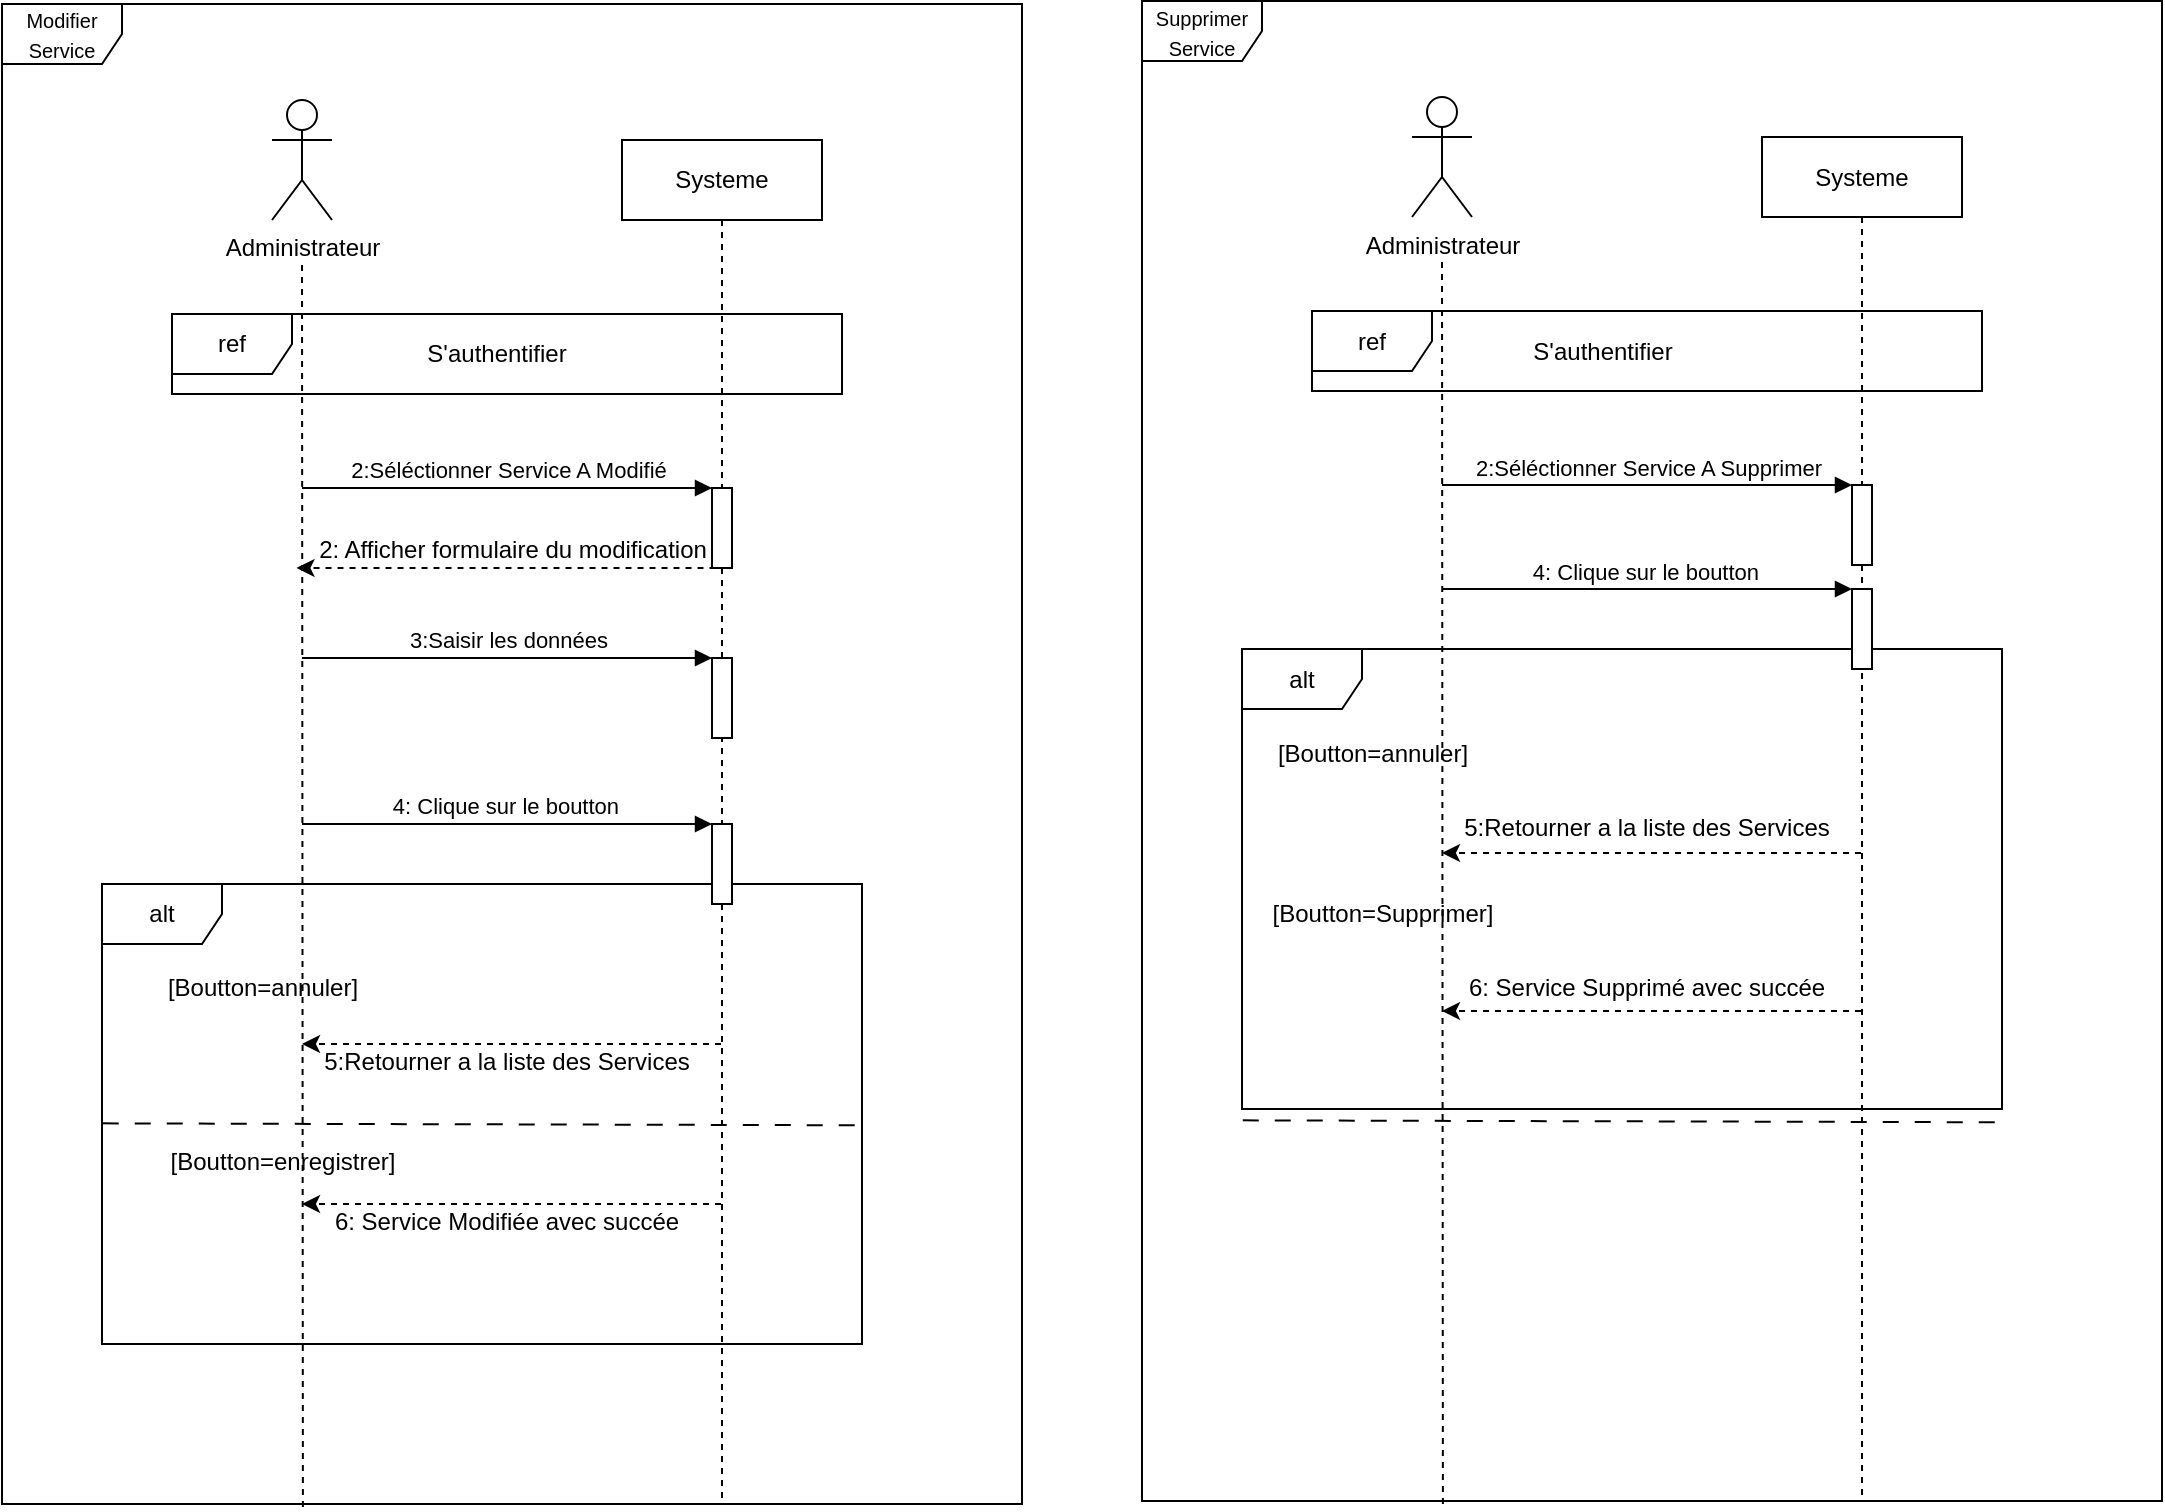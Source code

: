 <mxfile version="26.2.14">
  <diagram name="Page-1" id="2YBvvXClWsGukQMizWep">
    <mxGraphModel dx="2316" dy="1249" grid="1" gridSize="10" guides="1" tooltips="1" connect="1" arrows="1" fold="1" page="1" pageScale="1" pageWidth="850" pageHeight="1100" math="0" shadow="0">
      <root>
        <mxCell id="0" />
        <mxCell id="1" parent="0" />
        <mxCell id="g9K7Qb3Tuhr6ynHx5TsD-39" value="Systeme" style="shape=umlLifeline;perimeter=lifelinePerimeter;whiteSpace=wrap;html=1;container=0;dropTarget=0;collapsible=0;recursiveResize=0;outlineConnect=0;portConstraint=eastwest;newEdgeStyle={&quot;edgeStyle&quot;:&quot;elbowEdgeStyle&quot;,&quot;elbow&quot;:&quot;vertical&quot;,&quot;curved&quot;:0,&quot;rounded&quot;:0};" vertex="1" parent="1">
          <mxGeometry x="740" y="268" width="100" height="682" as="geometry" />
        </mxCell>
        <mxCell id="g9K7Qb3Tuhr6ynHx5TsD-40" value="" style="html=1;points=[];perimeter=orthogonalPerimeter;outlineConnect=0;targetShapes=umlLifeline;portConstraint=eastwest;newEdgeStyle={&quot;edgeStyle&quot;:&quot;elbowEdgeStyle&quot;,&quot;elbow&quot;:&quot;vertical&quot;,&quot;curved&quot;:0,&quot;rounded&quot;:0};" vertex="1" parent="g9K7Qb3Tuhr6ynHx5TsD-39">
          <mxGeometry x="45" y="259" width="10" height="40" as="geometry" />
        </mxCell>
        <mxCell id="g9K7Qb3Tuhr6ynHx5TsD-41" value="3:Saisir les données" style="html=1;verticalAlign=bottom;endArrow=block;edgeStyle=elbowEdgeStyle;elbow=vertical;curved=0;rounded=0;" edge="1" parent="1" target="g9K7Qb3Tuhr6ynHx5TsD-40">
          <mxGeometry relative="1" as="geometry">
            <mxPoint x="580" y="527" as="sourcePoint" />
            <Array as="points">
              <mxPoint x="695" y="527" />
            </Array>
            <mxPoint x="780" y="527" as="targetPoint" />
          </mxGeometry>
        </mxCell>
        <mxCell id="g9K7Qb3Tuhr6ynHx5TsD-42" value="Administrateur" style="shape=umlActor;verticalLabelPosition=bottom;verticalAlign=top;html=1;outlineConnect=0;" vertex="1" parent="1">
          <mxGeometry x="565" y="248" width="30" height="60" as="geometry" />
        </mxCell>
        <mxCell id="g9K7Qb3Tuhr6ynHx5TsD-43" value="" style="endArrow=none;dashed=1;html=1;rounded=0;exitX=0.295;exitY=1.002;exitDx=0;exitDy=0;exitPerimeter=0;" edge="1" parent="1" source="g9K7Qb3Tuhr6ynHx5TsD-46">
          <mxGeometry width="50" height="50" relative="1" as="geometry">
            <mxPoint x="580" y="1121.371" as="sourcePoint" />
            <mxPoint x="580" y="328" as="targetPoint" />
          </mxGeometry>
        </mxCell>
        <mxCell id="g9K7Qb3Tuhr6ynHx5TsD-44" value="ref" style="shape=umlFrame;whiteSpace=wrap;html=1;pointerEvents=0;movable=1;resizable=1;rotatable=1;deletable=1;editable=1;locked=0;connectable=1;" vertex="1" parent="1">
          <mxGeometry x="515" y="355" width="335" height="40" as="geometry" />
        </mxCell>
        <mxCell id="g9K7Qb3Tuhr6ynHx5TsD-45" value="S&#39;authentifier" style="text;html=1;align=center;verticalAlign=middle;resizable=0;points=[];autosize=1;strokeColor=none;fillColor=none;movable=0;rotatable=0;deletable=0;editable=0;locked=1;connectable=0;" vertex="1" parent="1">
          <mxGeometry x="632" y="360" width="90" height="30" as="geometry" />
        </mxCell>
        <mxCell id="g9K7Qb3Tuhr6ynHx5TsD-46" value="&lt;font style=&quot;font-size: 10px;&quot;&gt;Modifier Service&lt;/font&gt;" style="shape=umlFrame;whiteSpace=wrap;html=1;pointerEvents=0;" vertex="1" parent="1">
          <mxGeometry x="430" y="200" width="510" height="750" as="geometry" />
        </mxCell>
        <mxCell id="g9K7Qb3Tuhr6ynHx5TsD-47" value="alt" style="shape=umlFrame;whiteSpace=wrap;html=1;pointerEvents=0;" vertex="1" parent="1">
          <mxGeometry x="480" y="640" width="380" height="230" as="geometry" />
        </mxCell>
        <mxCell id="g9K7Qb3Tuhr6ynHx5TsD-48" value="[Boutton=annuler]" style="text;html=1;align=center;verticalAlign=middle;resizable=0;points=[];autosize=1;strokeColor=none;fillColor=none;" vertex="1" parent="1">
          <mxGeometry x="500" y="676.5" width="120" height="30" as="geometry" />
        </mxCell>
        <mxCell id="g9K7Qb3Tuhr6ynHx5TsD-49" value="" style="endArrow=classic;html=1;rounded=0;dashed=1;" edge="1" parent="1">
          <mxGeometry width="50" height="50" relative="1" as="geometry">
            <mxPoint x="789.5" y="720" as="sourcePoint" />
            <mxPoint x="580" y="720" as="targetPoint" />
          </mxGeometry>
        </mxCell>
        <mxCell id="g9K7Qb3Tuhr6ynHx5TsD-50" value="5:Retourner a la liste des Services" style="text;html=1;align=center;verticalAlign=middle;resizable=0;points=[];autosize=1;strokeColor=none;fillColor=none;" vertex="1" parent="1">
          <mxGeometry x="577" y="714" width="210" height="30" as="geometry" />
        </mxCell>
        <mxCell id="g9K7Qb3Tuhr6ynHx5TsD-51" value="" style="endArrow=none;dashed=1;html=1;rounded=0;exitX=0.001;exitY=0.416;exitDx=0;exitDy=0;exitPerimeter=0;entryX=1.005;entryY=0.418;entryDx=0;entryDy=0;entryPerimeter=0;dashPattern=8 8;" edge="1" parent="1">
          <mxGeometry width="50" height="50" relative="1" as="geometry">
            <mxPoint x="480.38" y="759.68" as="sourcePoint" />
            <mxPoint x="861.9" y="760.64" as="targetPoint" />
          </mxGeometry>
        </mxCell>
        <mxCell id="g9K7Qb3Tuhr6ynHx5TsD-52" value="" style="html=1;points=[];perimeter=orthogonalPerimeter;outlineConnect=0;targetShapes=umlLifeline;portConstraint=eastwest;newEdgeStyle={&quot;edgeStyle&quot;:&quot;elbowEdgeStyle&quot;,&quot;elbow&quot;:&quot;vertical&quot;,&quot;curved&quot;:0,&quot;rounded&quot;:0};" vertex="1" parent="1">
          <mxGeometry x="785" y="442" width="10" height="40" as="geometry" />
        </mxCell>
        <mxCell id="g9K7Qb3Tuhr6ynHx5TsD-53" value="2:Séléctionner Service A Modifié" style="html=1;verticalAlign=bottom;endArrow=block;edgeStyle=elbowEdgeStyle;elbow=vertical;curved=0;rounded=0;" edge="1" parent="1" target="g9K7Qb3Tuhr6ynHx5TsD-52">
          <mxGeometry relative="1" as="geometry">
            <mxPoint x="580" y="442" as="sourcePoint" />
            <Array as="points">
              <mxPoint x="695" y="442" />
            </Array>
            <mxPoint x="780" y="442" as="targetPoint" />
          </mxGeometry>
        </mxCell>
        <mxCell id="g9K7Qb3Tuhr6ynHx5TsD-54" value="" style="endArrow=classic;html=1;rounded=0;dashed=1;" edge="1" parent="1">
          <mxGeometry width="50" height="50" relative="1" as="geometry">
            <mxPoint x="786.75" y="482" as="sourcePoint" />
            <mxPoint x="577.25" y="482" as="targetPoint" />
          </mxGeometry>
        </mxCell>
        <mxCell id="g9K7Qb3Tuhr6ynHx5TsD-55" value="2: Afficher formulaire du modification" style="text;html=1;align=center;verticalAlign=middle;resizable=0;points=[];autosize=1;strokeColor=none;fillColor=none;" vertex="1" parent="1">
          <mxGeometry x="575" y="458" width="220" height="30" as="geometry" />
        </mxCell>
        <mxCell id="g9K7Qb3Tuhr6ynHx5TsD-56" value="" style="html=1;points=[];perimeter=orthogonalPerimeter;outlineConnect=0;targetShapes=umlLifeline;portConstraint=eastwest;newEdgeStyle={&quot;edgeStyle&quot;:&quot;elbowEdgeStyle&quot;,&quot;elbow&quot;:&quot;vertical&quot;,&quot;curved&quot;:0,&quot;rounded&quot;:0};" vertex="1" parent="1">
          <mxGeometry x="785" y="610" width="10" height="40" as="geometry" />
        </mxCell>
        <mxCell id="g9K7Qb3Tuhr6ynHx5TsD-57" value="4: Clique sur le boutton&amp;nbsp;" style="html=1;verticalAlign=bottom;endArrow=block;edgeStyle=elbowEdgeStyle;elbow=vertical;curved=0;rounded=0;" edge="1" parent="1" target="g9K7Qb3Tuhr6ynHx5TsD-56">
          <mxGeometry relative="1" as="geometry">
            <mxPoint x="580" y="610" as="sourcePoint" />
            <Array as="points">
              <mxPoint x="695" y="610" />
            </Array>
            <mxPoint x="780" y="610" as="targetPoint" />
          </mxGeometry>
        </mxCell>
        <mxCell id="g9K7Qb3Tuhr6ynHx5TsD-58" value="[Boutton=enregistrer]" style="text;html=1;align=center;verticalAlign=middle;resizable=0;points=[];autosize=1;strokeColor=none;fillColor=none;" vertex="1" parent="1">
          <mxGeometry x="500" y="764" width="140" height="30" as="geometry" />
        </mxCell>
        <mxCell id="g9K7Qb3Tuhr6ynHx5TsD-59" value="" style="endArrow=classic;html=1;rounded=0;dashed=1;" edge="1" parent="1">
          <mxGeometry width="50" height="50" relative="1" as="geometry">
            <mxPoint x="789.5" y="800" as="sourcePoint" />
            <mxPoint x="580" y="800" as="targetPoint" />
          </mxGeometry>
        </mxCell>
        <mxCell id="g9K7Qb3Tuhr6ynHx5TsD-60" value="6: Service Modifiée avec succée" style="text;html=1;align=center;verticalAlign=middle;resizable=0;points=[];autosize=1;strokeColor=none;fillColor=none;" vertex="1" parent="1">
          <mxGeometry x="582" y="794" width="200" height="30" as="geometry" />
        </mxCell>
        <mxCell id="g9K7Qb3Tuhr6ynHx5TsD-61" value="Systeme" style="shape=umlLifeline;perimeter=lifelinePerimeter;whiteSpace=wrap;html=1;container=0;dropTarget=0;collapsible=0;recursiveResize=0;outlineConnect=0;portConstraint=eastwest;newEdgeStyle={&quot;edgeStyle&quot;:&quot;elbowEdgeStyle&quot;,&quot;elbow&quot;:&quot;vertical&quot;,&quot;curved&quot;:0,&quot;rounded&quot;:0};" vertex="1" parent="1">
          <mxGeometry x="1310" y="266.5" width="100" height="682" as="geometry" />
        </mxCell>
        <mxCell id="g9K7Qb3Tuhr6ynHx5TsD-64" value="Administrateur" style="shape=umlActor;verticalLabelPosition=bottom;verticalAlign=top;html=1;outlineConnect=0;" vertex="1" parent="1">
          <mxGeometry x="1135" y="246.5" width="30" height="60" as="geometry" />
        </mxCell>
        <mxCell id="g9K7Qb3Tuhr6ynHx5TsD-65" value="" style="endArrow=none;dashed=1;html=1;rounded=0;exitX=0.295;exitY=1.002;exitDx=0;exitDy=0;exitPerimeter=0;" edge="1" parent="1" source="g9K7Qb3Tuhr6ynHx5TsD-68">
          <mxGeometry width="50" height="50" relative="1" as="geometry">
            <mxPoint x="1150" y="1119.871" as="sourcePoint" />
            <mxPoint x="1150" y="326.5" as="targetPoint" />
          </mxGeometry>
        </mxCell>
        <mxCell id="g9K7Qb3Tuhr6ynHx5TsD-66" value="ref" style="shape=umlFrame;whiteSpace=wrap;html=1;pointerEvents=0;movable=1;resizable=1;rotatable=1;deletable=1;editable=1;locked=0;connectable=1;" vertex="1" parent="1">
          <mxGeometry x="1085" y="353.5" width="335" height="40" as="geometry" />
        </mxCell>
        <mxCell id="g9K7Qb3Tuhr6ynHx5TsD-67" value="S&#39;authentifier" style="text;html=1;align=center;verticalAlign=middle;resizable=1;points=[];autosize=1;strokeColor=none;fillColor=none;movable=1;rotatable=1;deletable=1;editable=1;locked=0;connectable=1;" vertex="1" parent="1">
          <mxGeometry x="1185" y="358.5" width="90" height="30" as="geometry" />
        </mxCell>
        <mxCell id="g9K7Qb3Tuhr6ynHx5TsD-68" value="&lt;font style=&quot;font-size: 10px;&quot;&gt;Supprimer&lt;/font&gt;&lt;div&gt;&lt;font style=&quot;font-size: 10px;&quot;&gt;Service&lt;/font&gt;&lt;/div&gt;" style="shape=umlFrame;whiteSpace=wrap;html=1;pointerEvents=0;" vertex="1" parent="1">
          <mxGeometry x="1000" y="198.5" width="510" height="750" as="geometry" />
        </mxCell>
        <mxCell id="g9K7Qb3Tuhr6ynHx5TsD-69" value="alt" style="shape=umlFrame;whiteSpace=wrap;html=1;pointerEvents=0;" vertex="1" parent="1">
          <mxGeometry x="1050" y="522.5" width="380" height="230" as="geometry" />
        </mxCell>
        <mxCell id="g9K7Qb3Tuhr6ynHx5TsD-70" value="[Boutton=annuler]" style="text;html=1;align=center;verticalAlign=middle;resizable=0;points=[];autosize=1;strokeColor=none;fillColor=none;" vertex="1" parent="1">
          <mxGeometry x="1055" y="560" width="120" height="30" as="geometry" />
        </mxCell>
        <mxCell id="g9K7Qb3Tuhr6ynHx5TsD-71" value="" style="endArrow=classic;html=1;rounded=0;dashed=1;" edge="1" parent="1">
          <mxGeometry width="50" height="50" relative="1" as="geometry">
            <mxPoint x="1359.5" y="624.5" as="sourcePoint" />
            <mxPoint x="1150" y="624.5" as="targetPoint" />
          </mxGeometry>
        </mxCell>
        <mxCell id="g9K7Qb3Tuhr6ynHx5TsD-72" value="5:Retourner a la liste des Services" style="text;html=1;align=center;verticalAlign=middle;resizable=0;points=[];autosize=1;strokeColor=none;fillColor=none;" vertex="1" parent="1">
          <mxGeometry x="1147" y="596.5" width="210" height="30" as="geometry" />
        </mxCell>
        <mxCell id="g9K7Qb3Tuhr6ynHx5TsD-73" value="" style="endArrow=none;dashed=1;html=1;rounded=0;exitX=0.001;exitY=0.416;exitDx=0;exitDy=0;exitPerimeter=0;entryX=1.005;entryY=0.418;entryDx=0;entryDy=0;entryPerimeter=0;dashPattern=8 8;" edge="1" parent="1">
          <mxGeometry width="50" height="50" relative="1" as="geometry">
            <mxPoint x="1050.38" y="758.18" as="sourcePoint" />
            <mxPoint x="1431.9" y="759.14" as="targetPoint" />
          </mxGeometry>
        </mxCell>
        <mxCell id="g9K7Qb3Tuhr6ynHx5TsD-74" value="" style="html=1;points=[];perimeter=orthogonalPerimeter;outlineConnect=0;targetShapes=umlLifeline;portConstraint=eastwest;newEdgeStyle={&quot;edgeStyle&quot;:&quot;elbowEdgeStyle&quot;,&quot;elbow&quot;:&quot;vertical&quot;,&quot;curved&quot;:0,&quot;rounded&quot;:0};" vertex="1" parent="1">
          <mxGeometry x="1355" y="440.5" width="10" height="40" as="geometry" />
        </mxCell>
        <mxCell id="g9K7Qb3Tuhr6ynHx5TsD-75" value="2:Séléctionner Service A Supprimer" style="html=1;verticalAlign=bottom;endArrow=block;edgeStyle=elbowEdgeStyle;elbow=vertical;curved=0;rounded=0;" edge="1" parent="1" target="g9K7Qb3Tuhr6ynHx5TsD-74">
          <mxGeometry relative="1" as="geometry">
            <mxPoint x="1150" y="440.5" as="sourcePoint" />
            <Array as="points">
              <mxPoint x="1265" y="440.5" />
            </Array>
            <mxPoint x="1350" y="440.5" as="targetPoint" />
          </mxGeometry>
        </mxCell>
        <mxCell id="g9K7Qb3Tuhr6ynHx5TsD-78" value="" style="html=1;points=[];perimeter=orthogonalPerimeter;outlineConnect=0;targetShapes=umlLifeline;portConstraint=eastwest;newEdgeStyle={&quot;edgeStyle&quot;:&quot;elbowEdgeStyle&quot;,&quot;elbow&quot;:&quot;vertical&quot;,&quot;curved&quot;:0,&quot;rounded&quot;:0};" vertex="1" parent="1">
          <mxGeometry x="1355" y="492.5" width="10" height="40" as="geometry" />
        </mxCell>
        <mxCell id="g9K7Qb3Tuhr6ynHx5TsD-79" value="4: Clique sur le boutton&amp;nbsp;" style="html=1;verticalAlign=bottom;endArrow=block;edgeStyle=elbowEdgeStyle;elbow=vertical;curved=0;rounded=0;" edge="1" parent="1" target="g9K7Qb3Tuhr6ynHx5TsD-78">
          <mxGeometry relative="1" as="geometry">
            <mxPoint x="1150" y="492.5" as="sourcePoint" />
            <Array as="points">
              <mxPoint x="1265" y="492.5" />
            </Array>
            <mxPoint x="1350" y="492.5" as="targetPoint" />
          </mxGeometry>
        </mxCell>
        <mxCell id="g9K7Qb3Tuhr6ynHx5TsD-80" value="[Boutton=Supprimer]" style="text;html=1;align=center;verticalAlign=middle;resizable=0;points=[];autosize=1;strokeColor=none;fillColor=none;" vertex="1" parent="1">
          <mxGeometry x="1055" y="640" width="130" height="30" as="geometry" />
        </mxCell>
        <mxCell id="g9K7Qb3Tuhr6ynHx5TsD-81" value="" style="endArrow=classic;html=1;rounded=0;dashed=1;" edge="1" parent="1">
          <mxGeometry width="50" height="50" relative="1" as="geometry">
            <mxPoint x="1359.5" y="703.5" as="sourcePoint" />
            <mxPoint x="1150" y="703.5" as="targetPoint" />
          </mxGeometry>
        </mxCell>
        <mxCell id="g9K7Qb3Tuhr6ynHx5TsD-82" value="6: Service Supprimé avec succée" style="text;html=1;align=center;verticalAlign=middle;resizable=0;points=[];autosize=1;strokeColor=none;fillColor=none;" vertex="1" parent="1">
          <mxGeometry x="1152" y="676.5" width="200" height="30" as="geometry" />
        </mxCell>
      </root>
    </mxGraphModel>
  </diagram>
</mxfile>
